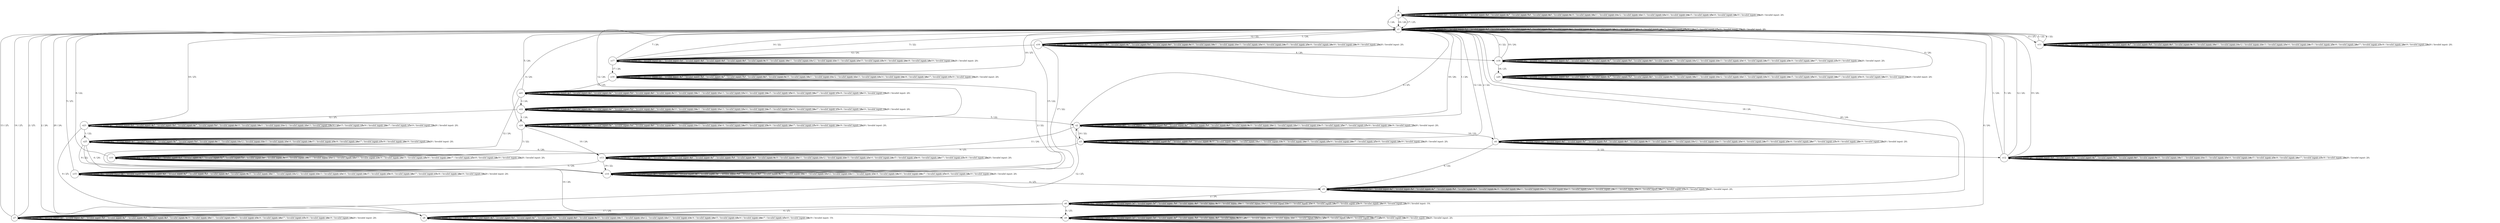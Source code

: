 digraph g {
__start0 [label="" shape="none"];

	s0 [shape="circle" label="s0"];
	s1 [shape="circle" label="s1"];
	s2 [shape="circle" label="s2"];
	s3 [shape="circle" label="s3"];
	s4 [shape="circle" label="s4"];
	s5 [shape="circle" label="s5"];
	s6 [shape="circle" label="s6"];
	s7 [shape="circle" label="s7"];
	s8 [shape="circle" label="s8"];
	s9 [shape="circle" label="s9"];
	s10 [shape="circle" label="s10"];
	s11 [shape="circle" label="s11"];
	s12 [shape="circle" label="s12"];
	s13 [shape="circle" label="s13"];
	s14 [shape="circle" label="s14"];
	s15 [shape="circle" label="s15"];
	s16 [shape="circle" label="s16"];
	s17 [shape="circle" label="s17"];
	s18 [shape="circle" label="s18"];
	s19 [shape="circle" label="s19"];
	s20 [shape="circle" label="s20"];
	s21 [shape="circle" label="s21"];
	s22 [shape="circle" label="s22"];
	s23 [shape="circle" label="s23"];
	s24 [shape="circle" label="s24"];
	s25 [shape="circle" label="s25"];
	s0 -> s1 [label="1 / 24;"];
	s0 -> s0 [label="2 / Invalid input: 2;"];
	s0 -> s0 [label="3 / Invalid input: 3;"];
	s0 -> s0 [label="4 / Invalid input: 4;"];
	s0 -> s0 [label="5 / Invalid input: 5;"];
	s0 -> s0 [label="6 / Invalid input: 6;"];
	s0 -> s0 [label="7 / Invalid input: 7;"];
	s0 -> s0 [label="8 / Invalid input: 8;"];
	s0 -> s0 [label="9 / Invalid input: 9;"];
	s0 -> s0 [label="10 / Invalid input: 10;"];
	s0 -> s0 [label="11 / Invalid input: 11;"];
	s0 -> s0 [label="12 / Invalid input: 12;"];
	s0 -> s0 [label="13 / Invalid input: 13;"];
	s0 -> s0 [label="14 / Invalid input: 14;"];
	s0 -> s0 [label="15 / Invalid input: 15;"];
	s0 -> s1 [label="16 / 26;"];
	s0 -> s1 [label="17 / 25;"];
	s0 -> s0 [label="18 / Invalid input: 18;"];
	s0 -> s0 [label="19 / Invalid input: 19;"];
	s0 -> s0 [label="20 / Invalid input: 20;"];
	s1 -> s1 [label="1 / Invalid input: 1;"];
	s1 -> s1 [label="2 / Invalid input: 2;"];
	s1 -> s1 [label="3 / Invalid input: 3;"];
	s1 -> s1 [label="4 / Invalid input: 4;"];
	s1 -> s1 [label="5 / Invalid input: 5;"];
	s1 -> s1 [label="6 / Invalid input: 6;"];
	s1 -> s1 [label="7 / Invalid input: 7;"];
	s1 -> s1 [label="8 / Invalid input: 8;"];
	s1 -> s1 [label="9 / Invalid input: 9;"];
	s1 -> s1 [label="10 / Invalid input: 10;"];
	s1 -> s1 [label="11 / Invalid input: 11;"];
	s1 -> s16 [label="12 / 22;"];
	s1 -> s11 [label="13 / 25;"];
	s1 -> s1 [label="14 / Invalid input: 14;"];
	s1 -> s1 [label="15 / Invalid input: 15;"];
	s1 -> s1 [label="16 / 24;"];
	s1 -> s1 [label="17 / Invalid input: 17;"];
	s1 -> s2 [label="18 / 26;"];
	s1 -> s1 [label="19 / Invalid input: 19;"];
	s1 -> s1 [label="20 / Invalid input: 20;"];
	s2 -> s1 [label="1 / 26;"];
	s2 -> s2 [label="2 / Invalid input: 2;"];
	s2 -> s2 [label="3 / Invalid input: 3;"];
	s2 -> s2 [label="4 / Invalid input: 4;"];
	s2 -> s2 [label="5 / Invalid input: 5;"];
	s2 -> s2 [label="6 / Invalid input: 6;"];
	s2 -> s2 [label="7 / Invalid input: 7;"];
	s2 -> s2 [label="8 / Invalid input: 8;"];
	s2 -> s2 [label="9 / Invalid input: 9;"];
	s2 -> s2 [label="10 / Invalid input: 10;"];
	s2 -> s13 [label="11 / 24;"];
	s2 -> s2 [label="12 / Invalid input: 12;"];
	s2 -> s2 [label="13 / Invalid input: 13;"];
	s2 -> s3 [label="14 / 22;"];
	s2 -> s2 [label="15 / Invalid input: 15;"];
	s2 -> s4 [label="16 / 22;"];
	s2 -> s2 [label="17 / Invalid input: 17;"];
	s2 -> s2 [label="18 / Invalid input: 18;"];
	s2 -> s2 [label="19 / Invalid input: 19;"];
	s2 -> s2 [label="20 / Invalid input: 20;"];
	s3 -> s3 [label="1 / Invalid input: 1;"];
	s3 -> s12 [label="2 / 22;"];
	s3 -> s3 [label="3 / Invalid input: 3;"];
	s3 -> s3 [label="4 / Invalid input: 4;"];
	s3 -> s3 [label="5 / Invalid input: 5;"];
	s3 -> s1 [label="6 / 25;"];
	s3 -> s3 [label="7 / Invalid input: 7;"];
	s3 -> s3 [label="8 / Invalid input: 8;"];
	s3 -> s10 [label="9 / 25;"];
	s3 -> s3 [label="10 / Invalid input: 10;"];
	s3 -> s3 [label="11 / Invalid input: 11;"];
	s3 -> s1 [label="12 / 22;"];
	s3 -> s3 [label="13 / Invalid input: 13;"];
	s3 -> s3 [label="14 / Invalid input: 14;"];
	s3 -> s3 [label="15 / Invalid input: 15;"];
	s3 -> s3 [label="16 / Invalid input: 16;"];
	s3 -> s3 [label="17 / Invalid input: 17;"];
	s3 -> s3 [label="18 / Invalid input: 18;"];
	s3 -> s3 [label="19 / Invalid input: 19;"];
	s3 -> s3 [label="20 / Invalid input: 20;"];
	s4 -> s4 [label="1 / Invalid input: 1;"];
	s4 -> s1 [label="2 / 22;"];
	s4 -> s4 [label="3 / Invalid input: 3;"];
	s4 -> s4 [label="4 / Invalid input: 4;"];
	s4 -> s4 [label="5 / Invalid input: 5;"];
	s4 -> s5 [label="6 / 22;"];
	s4 -> s4 [label="7 / Invalid input: 7;"];
	s4 -> s4 [label="8 / Invalid input: 8;"];
	s4 -> s4 [label="9 / Invalid input: 9;"];
	s4 -> s4 [label="10 / Invalid input: 10;"];
	s4 -> s4 [label="11 / Invalid input: 11;"];
	s4 -> s4 [label="12 / Invalid input: 12;"];
	s4 -> s4 [label="13 / Invalid input: 13;"];
	s4 -> s4 [label="14 / Invalid input: 14;"];
	s4 -> s4 [label="15 / Invalid input: 15;"];
	s4 -> s4 [label="16 / Invalid input: 16;"];
	s4 -> s4 [label="17 / Invalid input: 17;"];
	s4 -> s4 [label="18 / Invalid input: 18;"];
	s4 -> s4 [label="19 / Invalid input: 19;"];
	s4 -> s4 [label="20 / Invalid input: 20;"];
	s5 -> s5 [label="1 / Invalid input: 1;"];
	s5 -> s6 [label="2 / 24;"];
	s5 -> s5 [label="3 / Invalid input: 3;"];
	s5 -> s5 [label="4 / Invalid input: 4;"];
	s5 -> s5 [label="5 / Invalid input: 5;"];
	s5 -> s5 [label="6 / Invalid input: 6;"];
	s5 -> s5 [label="7 / Invalid input: 7;"];
	s5 -> s5 [label="8 / Invalid input: 8;"];
	s5 -> s5 [label="9 / Invalid input: 9;"];
	s5 -> s5 [label="10 / Invalid input: 10;"];
	s5 -> s5 [label="11 / Invalid input: 11;"];
	s5 -> s5 [label="12 / Invalid input: 12;"];
	s5 -> s5 [label="13 / Invalid input: 13;"];
	s5 -> s5 [label="14 / Invalid input: 14;"];
	s5 -> s5 [label="15 / Invalid input: 15;"];
	s5 -> s5 [label="16 / Invalid input: 16;"];
	s5 -> s5 [label="17 / Invalid input: 17;"];
	s5 -> s1 [label="18 / 24;"];
	s5 -> s5 [label="19 / Invalid input: 19;"];
	s5 -> s5 [label="20 / Invalid input: 20;"];
	s6 -> s6 [label="1 / Invalid input: 1;"];
	s6 -> s6 [label="2 / Invalid input: 2;"];
	s6 -> s6 [label="3 / Invalid input: 3;"];
	s6 -> s8 [label="4 / 25;"];
	s6 -> s6 [label="5 / Invalid input: 5;"];
	s6 -> s9 [label="6 / 25;"];
	s6 -> s6 [label="7 / Invalid input: 7;"];
	s6 -> s6 [label="8 / Invalid input: 8;"];
	s6 -> s6 [label="9 / Invalid input: 9;"];
	s6 -> s6 [label="10 / Invalid input: 10;"];
	s6 -> s6 [label="11 / Invalid input: 11;"];
	s6 -> s6 [label="12 / Invalid input: 12;"];
	s6 -> s6 [label="13 / Invalid input: 13;"];
	s6 -> s6 [label="14 / Invalid input: 14;"];
	s6 -> s6 [label="15 / Invalid input: 15;"];
	s6 -> s6 [label="16 / Invalid input: 16;"];
	s6 -> s7 [label="17 / 24;"];
	s6 -> s6 [label="18 / Invalid input: 18;"];
	s6 -> s6 [label="19 / Invalid input: 19;"];
	s6 -> s1 [label="20 / 24;"];
	s7 -> s7 [label="1 / Invalid input: 1;"];
	s7 -> s1 [label="2 / 25;"];
	s7 -> s7 [label="3 / Invalid input: 3;"];
	s7 -> s7 [label="4 / Invalid input: 4;"];
	s7 -> s7 [label="5 / Invalid input: 5;"];
	s7 -> s7 [label="6 / Invalid input: 6;"];
	s7 -> s7 [label="7 / Invalid input: 7;"];
	s7 -> s7 [label="8 / Invalid input: 8;"];
	s7 -> s7 [label="9 / Invalid input: 9;"];
	s7 -> s7 [label="10 / Invalid input: 10;"];
	s7 -> s7 [label="11 / Invalid input: 11;"];
	s7 -> s2 [label="12 / 25;"];
	s7 -> s1 [label="13 / 25;"];
	s7 -> s1 [label="14 / 25;"];
	s7 -> s7 [label="15 / Invalid input: 15;"];
	s7 -> s7 [label="16 / Invalid input: 16;"];
	s7 -> s7 [label="17 / Invalid input: 17;"];
	s7 -> s7 [label="18 / Invalid input: 18;"];
	s7 -> s7 [label="19 / Invalid input: 19;"];
	s7 -> s7 [label="20 / Invalid input: 20;"];
	s8 -> s8 [label="1 / Invalid input: 1;"];
	s8 -> s1 [label="2 / 26;"];
	s8 -> s8 [label="3 / Invalid input: 3;"];
	s8 -> s8 [label="4 / Invalid input: 4;"];
	s8 -> s8 [label="5 / Invalid input: 5;"];
	s8 -> s8 [label="6 / Invalid input: 6;"];
	s8 -> s8 [label="7 / Invalid input: 7;"];
	s8 -> s8 [label="8 / Invalid input: 8;"];
	s8 -> s8 [label="9 / Invalid input: 9;"];
	s8 -> s8 [label="10 / Invalid input: 10;"];
	s8 -> s8 [label="11 / Invalid input: 11;"];
	s8 -> s8 [label="12 / Invalid input: 12;"];
	s8 -> s8 [label="13 / Invalid input: 13;"];
	s8 -> s8 [label="14 / Invalid input: 14;"];
	s8 -> s8 [label="15 / Invalid input: 15;"];
	s8 -> s8 [label="16 / Invalid input: 16;"];
	s8 -> s8 [label="17 / Invalid input: 17;"];
	s8 -> s8 [label="18 / Invalid input: 18;"];
	s8 -> s8 [label="19 / Invalid input: 19;"];
	s8 -> s1 [label="20 / 24;"];
	s9 -> s9 [label="1 / Invalid input: 1;"];
	s9 -> s9 [label="2 / Invalid input: 2;"];
	s9 -> s9 [label="3 / Invalid input: 3;"];
	s9 -> s1 [label="4 / 24;"];
	s9 -> s9 [label="5 / Invalid input: 5;"];
	s9 -> s9 [label="6 / Invalid input: 6;"];
	s9 -> s9 [label="7 / Invalid input: 7;"];
	s9 -> s9 [label="8 / Invalid input: 8;"];
	s9 -> s9 [label="9 / Invalid input: 9;"];
	s9 -> s9 [label="10 / 24;"];
	s9 -> s9 [label="11 / Invalid input: 11;"];
	s9 -> s9 [label="12 / Invalid input: 12;"];
	s9 -> s9 [label="13 / Invalid input: 13;"];
	s9 -> s9 [label="14 / 25;"];
	s9 -> s9 [label="15 / Invalid input: 15;"];
	s9 -> s9 [label="16 / Invalid input: 16;"];
	s9 -> s9 [label="17 / 25;"];
	s9 -> s9 [label="18 / Invalid input: 18;"];
	s9 -> s9 [label="19 / Invalid input: 19;"];
	s9 -> s9 [label="20 / Invalid input: 20;"];
	s10 -> s10 [label="1 / Invalid input: 1;"];
	s10 -> s10 [label="2 / Invalid input: 2;"];
	s10 -> s10 [label="3 / Invalid input: 3;"];
	s10 -> s10 [label="4 / Invalid input: 4;"];
	s10 -> s10 [label="5 / Invalid input: 5;"];
	s10 -> s1 [label="6 / 22;"];
	s10 -> s10 [label="7 / Invalid input: 7;"];
	s10 -> s10 [label="8 / Invalid input: 8;"];
	s10 -> s10 [label="9 / Invalid input: 9;"];
	s10 -> s10 [label="10 / Invalid input: 10;"];
	s10 -> s10 [label="11 / Invalid input: 11;"];
	s10 -> s10 [label="12 / Invalid input: 12;"];
	s10 -> s10 [label="13 / Invalid input: 13;"];
	s10 -> s10 [label="14 / Invalid input: 14;"];
	s10 -> s10 [label="15 / Invalid input: 15;"];
	s10 -> s10 [label="16 / Invalid input: 16;"];
	s10 -> s10 [label="17 / Invalid input: 17;"];
	s10 -> s10 [label="18 / Invalid input: 18;"];
	s10 -> s10 [label="19 / Invalid input: 19;"];
	s10 -> s10 [label="20 / Invalid input: 20;"];
	s11 -> s11 [label="1 / Invalid input: 1;"];
	s11 -> s11 [label="2 / Invalid input: 2;"];
	s11 -> s11 [label="3 / Invalid input: 3;"];
	s11 -> s11 [label="4 / Invalid input: 4;"];
	s11 -> s1 [label="5 / 22;"];
	s11 -> s1 [label="6 / 22;"];
	s11 -> s11 [label="7 / Invalid input: 7;"];
	s11 -> s11 [label="8 / Invalid input: 8;"];
	s11 -> s11 [label="9 / Invalid input: 9;"];
	s11 -> s11 [label="10 / Invalid input: 10;"];
	s11 -> s11 [label="11 / Invalid input: 11;"];
	s11 -> s11 [label="12 / Invalid input: 12;"];
	s11 -> s11 [label="13 / Invalid input: 13;"];
	s11 -> s11 [label="14 / Invalid input: 14;"];
	s11 -> s11 [label="15 / Invalid input: 15;"];
	s11 -> s11 [label="16 / Invalid input: 16;"];
	s11 -> s11 [label="17 / Invalid input: 17;"];
	s11 -> s11 [label="18 / Invalid input: 18;"];
	s11 -> s11 [label="19 / Invalid input: 19;"];
	s11 -> s11 [label="20 / Invalid input: 20;"];
	s12 -> s1 [label="1 / 24;"];
	s12 -> s12 [label="2 / Invalid input: 2;"];
	s12 -> s12 [label="3 / Invalid input: 3;"];
	s12 -> s12 [label="4 / Invalid input: 4;"];
	s12 -> s1 [label="5 / 26;"];
	s12 -> s12 [label="6 / Invalid input: 6;"];
	s12 -> s12 [label="7 / Invalid input: 7;"];
	s12 -> s12 [label="8 / Invalid input: 8;"];
	s12 -> s12 [label="9 / Invalid input: 9;"];
	s12 -> s12 [label="10 / Invalid input: 10;"];
	s12 -> s12 [label="11 / Invalid input: 11;"];
	s12 -> s1 [label="12 / 24;"];
	s12 -> s12 [label="13 / Invalid input: 13;"];
	s12 -> s12 [label="14 / Invalid input: 14;"];
	s12 -> s12 [label="15 / Invalid input: 15;"];
	s12 -> s12 [label="16 / Invalid input: 16;"];
	s12 -> s12 [label="17 / Invalid input: 17;"];
	s12 -> s12 [label="18 / Invalid input: 18;"];
	s12 -> s1 [label="19 / 26;"];
	s12 -> s12 [label="20 / Invalid input: 20;"];
	s13 -> s13 [label="1 / Invalid input: 1;"];
	s13 -> s13 [label="2 / Invalid input: 2;"];
	s13 -> s13 [label="3 / Invalid input: 3;"];
	s13 -> s13 [label="4 / Invalid input: 4;"];
	s13 -> s15 [label="5 / 24;"];
	s13 -> s13 [label="6 / Invalid input: 6;"];
	s13 -> s13 [label="7 / Invalid input: 7;"];
	s13 -> s13 [label="8 / Invalid input: 8;"];
	s13 -> s13 [label="9 / Invalid input: 9;"];
	s13 -> s13 [label="10 / Invalid input: 10;"];
	s13 -> s13 [label="11 / Invalid input: 11;"];
	s13 -> s13 [label="12 / Invalid input: 12;"];
	s13 -> s13 [label="13 / Invalid input: 13;"];
	s13 -> s13 [label="14 / Invalid input: 14;"];
	s13 -> s13 [label="15 / Invalid input: 15;"];
	s13 -> s13 [label="16 / Invalid input: 16;"];
	s13 -> s13 [label="17 / Invalid input: 17;"];
	s13 -> s13 [label="18 / Invalid input: 18;"];
	s13 -> s14 [label="19 / 22;"];
	s13 -> s13 [label="20 / Invalid input: 20;"];
	s14 -> s14 [label="1 / Invalid input: 1;"];
	s14 -> s14 [label="2 / Invalid input: 2;"];
	s14 -> s14 [label="3 / Invalid input: 3;"];
	s14 -> s14 [label="4 / Invalid input: 4;"];
	s14 -> s14 [label="5 / Invalid input: 5;"];
	s14 -> s5 [label="6 / 25;"];
	s14 -> s14 [label="7 / Invalid input: 7;"];
	s14 -> s14 [label="8 / Invalid input: 8;"];
	s14 -> s14 [label="9 / Invalid input: 9;"];
	s14 -> s14 [label="10 / Invalid input: 10;"];
	s14 -> s14 [label="11 / Invalid input: 11;"];
	s14 -> s14 [label="12 / Invalid input: 12;"];
	s14 -> s14 [label="13 / Invalid input: 13;"];
	s14 -> s14 [label="14 / Invalid input: 14;"];
	s14 -> s1 [label="15 / 22;"];
	s14 -> s14 [label="16 / Invalid input: 16;"];
	s14 -> s14 [label="17 / Invalid input: 17;"];
	s14 -> s14 [label="18 / Invalid input: 18;"];
	s14 -> s14 [label="19 / Invalid input: 19;"];
	s14 -> s14 [label="20 / Invalid input: 20;"];
	s15 -> s15 [label="1 / Invalid input: 1;"];
	s15 -> s15 [label="2 / Invalid input: 2;"];
	s15 -> s15 [label="3 / Invalid input: 3;"];
	s15 -> s15 [label="4 / Invalid input: 4;"];
	s15 -> s1 [label="5 / 25;"];
	s15 -> s15 [label="6 / Invalid input: 6;"];
	s15 -> s15 [label="7 / Invalid input: 7;"];
	s15 -> s15 [label="8 / Invalid input: 8;"];
	s15 -> s15 [label="9 / Invalid input: 9;"];
	s15 -> s15 [label="10 / Invalid input: 10;"];
	s15 -> s15 [label="11 / Invalid input: 11;"];
	s15 -> s15 [label="12 / Invalid input: 12;"];
	s15 -> s15 [label="13 / Invalid input: 13;"];
	s15 -> s15 [label="14 / Invalid input: 14;"];
	s15 -> s15 [label="15 / Invalid input: 15;"];
	s15 -> s15 [label="16 / Invalid input: 16;"];
	s15 -> s15 [label="17 / Invalid input: 17;"];
	s15 -> s15 [label="18 / Invalid input: 18;"];
	s15 -> s15 [label="19 / Invalid input: 19;"];
	s15 -> s15 [label="20 / Invalid input: 20;"];
	s16 -> s1 [label="1 / 24;"];
	s16 -> s16 [label="2 / Invalid input: 2;"];
	s16 -> s16 [label="3 / Invalid input: 3;"];
	s16 -> s18 [label="4 / 26;"];
	s16 -> s16 [label="5 / Invalid input: 5;"];
	s16 -> s16 [label="6 / Invalid input: 6;"];
	s16 -> s16 [label="7 / Invalid input: 7;"];
	s16 -> s16 [label="8 / Invalid input: 8;"];
	s16 -> s16 [label="9 / Invalid input: 9;"];
	s16 -> s16 [label="10 / Invalid input: 10;"];
	s16 -> s16 [label="11 / Invalid input: 11;"];
	s16 -> s17 [label="12 / 24;"];
	s16 -> s16 [label="13 / Invalid input: 13;"];
	s16 -> s16 [label="14 / Invalid input: 14;"];
	s16 -> s16 [label="15 / Invalid input: 15;"];
	s16 -> s16 [label="16 / Invalid input: 16;"];
	s16 -> s14 [label="17 / 22;"];
	s16 -> s16 [label="18 / Invalid input: 18;"];
	s16 -> s16 [label="19 / Invalid input: 19;"];
	s16 -> s16 [label="20 / Invalid input: 20;"];
	s17 -> s17 [label="1 / Invalid input: 1;"];
	s17 -> s17 [label="2 / Invalid input: 2;"];
	s17 -> s17 [label="3 / Invalid input: 3;"];
	s17 -> s17 [label="4 / Invalid input: 4;"];
	s17 -> s1 [label="5 / 22;"];
	s17 -> s17 [label="6 / Invalid input: 6;"];
	s17 -> s1 [label="7 / 26;"];
	s17 -> s17 [label="8 / Invalid input: 8;"];
	s17 -> s17 [label="9 / Invalid input: 9;"];
	s17 -> s17 [label="10 / Invalid input: 10;"];
	s17 -> s17 [label="11 / Invalid input: 11;"];
	s17 -> s17 [label="12 / Invalid input: 12;"];
	s17 -> s17 [label="13 / Invalid input: 13;"];
	s17 -> s1 [label="14 / 22;"];
	s17 -> s17 [label="15 / Invalid input: 15;"];
	s17 -> s17 [label="16 / Invalid input: 16;"];
	s17 -> s19 [label="17 / 26;"];
	s17 -> s17 [label="18 / Invalid input: 18;"];
	s17 -> s17 [label="19 / Invalid input: 19;"];
	s17 -> s17 [label="20 / Invalid input: 20;"];
	s18 -> s18 [label="1 / Invalid input: 1;"];
	s18 -> s18 [label="2 / Invalid input: 2;"];
	s18 -> s18 [label="3 / Invalid input: 3;"];
	s18 -> s1 [label="4 / 22;"];
	s18 -> s18 [label="5 / Invalid input: 5;"];
	s18 -> s18 [label="6 / Invalid input: 6;"];
	s18 -> s18 [label="7 / Invalid input: 7;"];
	s18 -> s18 [label="8 / Invalid input: 8;"];
	s18 -> s18 [label="9 / Invalid input: 9;"];
	s18 -> s1 [label="10 / 24;"];
	s18 -> s18 [label="11 / Invalid input: 11;"];
	s18 -> s18 [label="12 / Invalid input: 12;"];
	s18 -> s18 [label="13 / Invalid input: 13;"];
	s18 -> s18 [label="14 / Invalid input: 14;"];
	s18 -> s18 [label="15 / Invalid input: 15;"];
	s18 -> s18 [label="16 / Invalid input: 16;"];
	s18 -> s18 [label="17 / Invalid input: 17;"];
	s18 -> s20 [label="18 / 25;"];
	s18 -> s18 [label="19 / Invalid input: 19;"];
	s18 -> s18 [label="20 / Invalid input: 20;"];
	s19 -> s19 [label="1 / Invalid input: 1;"];
	s19 -> s14 [label="2 / 22;"];
	s19 -> s19 [label="3 / Invalid input: 3;"];
	s19 -> s19 [label="4 / Invalid input: 4;"];
	s19 -> s19 [label="5 / Invalid input: 5;"];
	s19 -> s19 [label="6 / Invalid input: 6;"];
	s19 -> s19 [label="7 / Invalid input: 7;"];
	s19 -> s19 [label="8 / Invalid input: 8;"];
	s19 -> s19 [label="9 / Invalid input: 9;"];
	s19 -> s19 [label="10 / Invalid input: 10;"];
	s19 -> s19 [label="11 / Invalid input: 11;"];
	s19 -> s19 [label="12 / Invalid input: 12;"];
	s19 -> s19 [label="13 / Invalid input: 13;"];
	s19 -> s19 [label="14 / Invalid input: 14;"];
	s19 -> s21 [label="15 / 25;"];
	s19 -> s19 [label="16 / Invalid input: 16;"];
	s19 -> s19 [label="17 / Invalid input: 17;"];
	s19 -> s1 [label="18 / 25;"];
	s19 -> s19 [label="19 / Invalid input: 19;"];
	s19 -> s19 [label="20 / Invalid input: 20;"];
	s20 -> s20 [label="1 / Invalid input: 1;"];
	s20 -> s20 [label="2 / Invalid input: 2;"];
	s20 -> s20 [label="3 / Invalid input: 3;"];
	s20 -> s20 [label="4 / Invalid input: 4;"];
	s20 -> s20 [label="5 / Invalid input: 5;"];
	s20 -> s1 [label="6 / 26;"];
	s20 -> s20 [label="7 / Invalid input: 7;"];
	s20 -> s20 [label="8 / Invalid input: 8;"];
	s20 -> s20 [label="9 / Invalid input: 9;"];
	s20 -> s20 [label="10 / Invalid input: 10;"];
	s20 -> s20 [label="11 / Invalid input: 11;"];
	s20 -> s20 [label="12 / Invalid input: 12;"];
	s20 -> s20 [label="13 / Invalid input: 13;"];
	s20 -> s20 [label="14 / Invalid input: 14;"];
	s20 -> s20 [label="15 / Invalid input: 15;"];
	s20 -> s20 [label="16 / Invalid input: 16;"];
	s20 -> s20 [label="17 / Invalid input: 17;"];
	s20 -> s20 [label="18 / Invalid input: 18;"];
	s20 -> s20 [label="19 / Invalid input: 19;"];
	s20 -> s20 [label="20 / Invalid input: 20;"];
	s21 -> s21 [label="1 / Invalid input: 1;"];
	s21 -> s21 [label="2 / Invalid input: 2;"];
	s21 -> s22 [label="3 / 24;"];
	s21 -> s21 [label="4 / Invalid input: 4;"];
	s21 -> s1 [label="5 / 26;"];
	s21 -> s21 [label="6 / Invalid input: 6;"];
	s21 -> s21 [label="7 / Invalid input: 7;"];
	s21 -> s21 [label="8 / Invalid input: 8;"];
	s21 -> s21 [label="9 / Invalid input: 9;"];
	s21 -> s21 [label="10 / Invalid input: 10;"];
	s21 -> s21 [label="11 / Invalid input: 11;"];
	s21 -> s14 [label="12 / 24;"];
	s21 -> s21 [label="13 / Invalid input: 13;"];
	s21 -> s21 [label="14 / Invalid input: 14;"];
	s21 -> s21 [label="15 / Invalid input: 15;"];
	s21 -> s21 [label="16 / Invalid input: 16;"];
	s21 -> s21 [label="17 / Invalid input: 17;"];
	s21 -> s21 [label="18 / Invalid input: 18;"];
	s21 -> s21 [label="19 / Invalid input: 19;"];
	s21 -> s21 [label="20 / Invalid input: 20;"];
	s22 -> s24 [label="1 / 24;"];
	s22 -> s22 [label="2 / Invalid input: 2;"];
	s22 -> s22 [label="3 / Invalid input: 3;"];
	s22 -> s22 [label="4 / Invalid input: 4;"];
	s22 -> s2 [label="5 / 22;"];
	s22 -> s22 [label="6 / Invalid input: 6;"];
	s22 -> s22 [label="7 / Invalid input: 7;"];
	s22 -> s22 [label="8 / Invalid input: 8;"];
	s22 -> s22 [label="9 / Invalid input: 9;"];
	s22 -> s22 [label="10 / Invalid input: 10;"];
	s22 -> s22 [label="11 / Invalid input: 11;"];
	s22 -> s23 [label="12 / 25;"];
	s22 -> s22 [label="13 / Invalid input: 13;"];
	s22 -> s22 [label="14 / Invalid input: 14;"];
	s22 -> s22 [label="15 / Invalid input: 15;"];
	s22 -> s22 [label="16 / Invalid input: 16;"];
	s22 -> s22 [label="17 / Invalid input: 17;"];
	s22 -> s22 [label="18 / Invalid input: 18;"];
	s22 -> s22 [label="19 / Invalid input: 19;"];
	s22 -> s22 [label="20 / Invalid input: 20;"];
	s23 -> s25 [label="1 / 22;"];
	s23 -> s23 [label="2 / Invalid input: 2;"];
	s23 -> s23 [label="3 / Invalid input: 3;"];
	s23 -> s23 [label="4 / Invalid input: 4;"];
	s23 -> s23 [label="5 / Invalid input: 5;"];
	s23 -> s23 [label="6 / Invalid input: 6;"];
	s23 -> s23 [label="7 / Invalid input: 7;"];
	s23 -> s23 [label="8 / Invalid input: 8;"];
	s23 -> s8 [label="9 / 25;"];
	s23 -> s23 [label="10 / Invalid input: 10;"];
	s23 -> s23 [label="11 / Invalid input: 11;"];
	s23 -> s23 [label="12 / Invalid input: 12;"];
	s23 -> s23 [label="13 / Invalid input: 13;"];
	s23 -> s23 [label="14 / 22;"];
	s23 -> s23 [label="15 / Invalid input: 15;"];
	s23 -> s23 [label="16 / Invalid input: 16;"];
	s23 -> s23 [label="17 / Invalid input: 17;"];
	s23 -> s1 [label="18 / 25;"];
	s23 -> s23 [label="19 / Invalid input: 19;"];
	s23 -> s23 [label="20 / Invalid input: 20;"];
	s24 -> s24 [label="1 / Invalid input: 1;"];
	s24 -> s24 [label="2 / Invalid input: 2;"];
	s24 -> s10 [label="3 / 22;"];
	s24 -> s24 [label="4 / Invalid input: 4;"];
	s24 -> s24 [label="5 / Invalid input: 5;"];
	s24 -> s1 [label="6 / 24;"];
	s24 -> s24 [label="7 / Invalid input: 7;"];
	s24 -> s24 [label="8 / Invalid input: 8;"];
	s24 -> s24 [label="9 / Invalid input: 9;"];
	s24 -> s13 [label="10 / 24;"];
	s24 -> s24 [label="11 / Invalid input: 11;"];
	s24 -> s1 [label="12 / 26;"];
	s24 -> s24 [label="13 / Invalid input: 13;"];
	s24 -> s24 [label="14 / Invalid input: 14;"];
	s24 -> s24 [label="15 / Invalid input: 15;"];
	s24 -> s24 [label="16 / Invalid input: 16;"];
	s24 -> s24 [label="17 / Invalid input: 17;"];
	s24 -> s24 [label="18 / Invalid input: 18;"];
	s24 -> s24 [label="19 / Invalid input: 19;"];
	s24 -> s24 [label="20 / Invalid input: 20;"];
	s25 -> s25 [label="1 / Invalid input: 1;"];
	s25 -> s25 [label="2 / Invalid input: 2;"];
	s25 -> s25 [label="3 / Invalid input: 3;"];
	s25 -> s14 [label="4 / 26;"];
	s25 -> s25 [label="5 / Invalid input: 5;"];
	s25 -> s13 [label="6 / 26;"];
	s25 -> s25 [label="7 / Invalid input: 7;"];
	s25 -> s25 [label="8 / Invalid input: 8;"];
	s25 -> s14 [label="9 / 22;"];
	s25 -> s9 [label="10 / 26;"];
	s25 -> s25 [label="11 / Invalid input: 11;"];
	s25 -> s25 [label="12 / Invalid input: 12;"];
	s25 -> s25 [label="13 / Invalid input: 13;"];
	s25 -> s25 [label="14 / Invalid input: 14;"];
	s25 -> s25 [label="15 / Invalid input: 15;"];
	s25 -> s25 [label="16 / Invalid input: 16;"];
	s25 -> s25 [label="17 / Invalid input: 17;"];
	s25 -> s25 [label="18 / Invalid input: 18;"];
	s25 -> s25 [label="19 / Invalid input: 19;"];
	s25 -> s25 [label="20 / Invalid input: 20;"];

__start0 -> s0;
}
